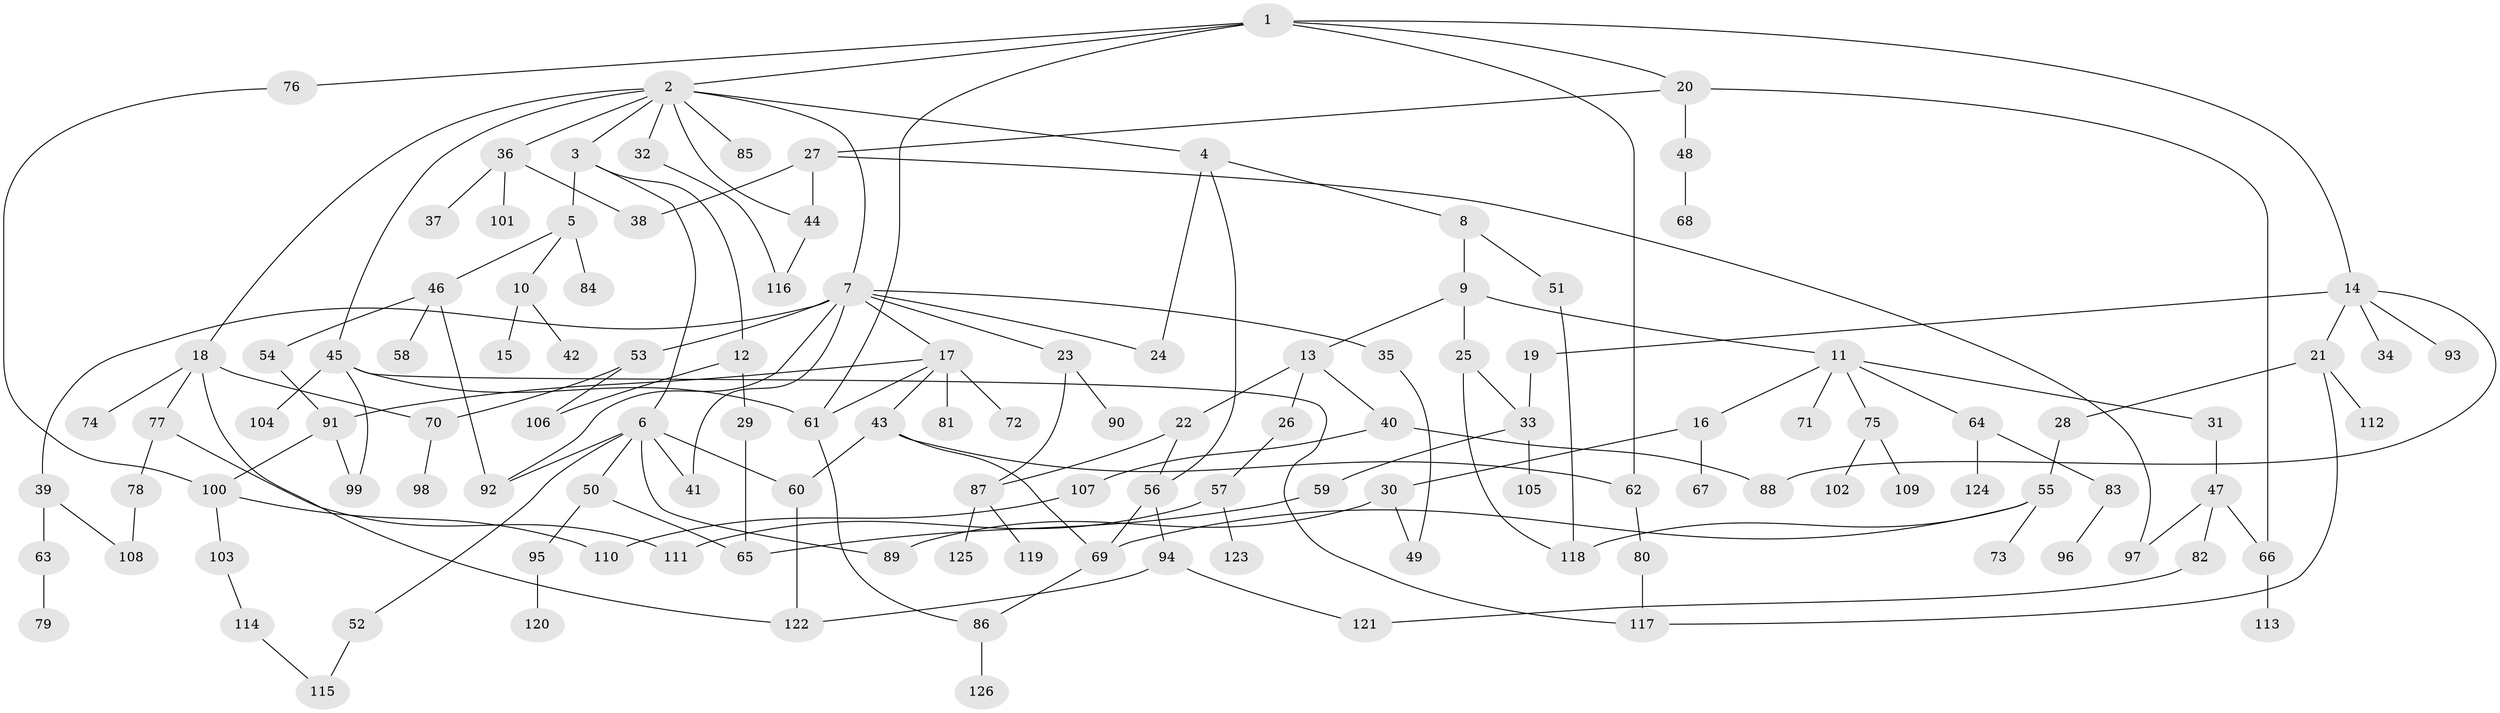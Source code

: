 // coarse degree distribution, {5: 0.0641025641025641, 3: 0.2692307692307692, 2: 0.2948717948717949, 4: 0.11538461538461539, 9: 0.02564102564102564, 7: 0.038461538461538464, 1: 0.16666666666666666, 6: 0.02564102564102564}
// Generated by graph-tools (version 1.1) at 2025/36/03/04/25 23:36:04]
// undirected, 126 vertices, 165 edges
graph export_dot {
  node [color=gray90,style=filled];
  1;
  2;
  3;
  4;
  5;
  6;
  7;
  8;
  9;
  10;
  11;
  12;
  13;
  14;
  15;
  16;
  17;
  18;
  19;
  20;
  21;
  22;
  23;
  24;
  25;
  26;
  27;
  28;
  29;
  30;
  31;
  32;
  33;
  34;
  35;
  36;
  37;
  38;
  39;
  40;
  41;
  42;
  43;
  44;
  45;
  46;
  47;
  48;
  49;
  50;
  51;
  52;
  53;
  54;
  55;
  56;
  57;
  58;
  59;
  60;
  61;
  62;
  63;
  64;
  65;
  66;
  67;
  68;
  69;
  70;
  71;
  72;
  73;
  74;
  75;
  76;
  77;
  78;
  79;
  80;
  81;
  82;
  83;
  84;
  85;
  86;
  87;
  88;
  89;
  90;
  91;
  92;
  93;
  94;
  95;
  96;
  97;
  98;
  99;
  100;
  101;
  102;
  103;
  104;
  105;
  106;
  107;
  108;
  109;
  110;
  111;
  112;
  113;
  114;
  115;
  116;
  117;
  118;
  119;
  120;
  121;
  122;
  123;
  124;
  125;
  126;
  1 -- 2;
  1 -- 14;
  1 -- 20;
  1 -- 61;
  1 -- 62;
  1 -- 76;
  2 -- 3;
  2 -- 4;
  2 -- 7;
  2 -- 18;
  2 -- 32;
  2 -- 36;
  2 -- 45;
  2 -- 85;
  2 -- 44;
  3 -- 5;
  3 -- 6;
  3 -- 12;
  4 -- 8;
  4 -- 56;
  4 -- 24;
  5 -- 10;
  5 -- 46;
  5 -- 84;
  6 -- 41;
  6 -- 50;
  6 -- 52;
  6 -- 60;
  6 -- 92;
  6 -- 89;
  7 -- 17;
  7 -- 23;
  7 -- 24;
  7 -- 35;
  7 -- 39;
  7 -- 53;
  7 -- 92;
  7 -- 41;
  8 -- 9;
  8 -- 51;
  9 -- 11;
  9 -- 13;
  9 -- 25;
  10 -- 15;
  10 -- 42;
  11 -- 16;
  11 -- 31;
  11 -- 64;
  11 -- 71;
  11 -- 75;
  12 -- 29;
  12 -- 106;
  13 -- 22;
  13 -- 26;
  13 -- 40;
  14 -- 19;
  14 -- 21;
  14 -- 34;
  14 -- 93;
  14 -- 88;
  16 -- 30;
  16 -- 67;
  17 -- 43;
  17 -- 72;
  17 -- 81;
  17 -- 91;
  17 -- 61;
  18 -- 70;
  18 -- 74;
  18 -- 77;
  18 -- 122;
  19 -- 33;
  20 -- 27;
  20 -- 48;
  20 -- 66;
  21 -- 28;
  21 -- 112;
  21 -- 117;
  22 -- 87;
  22 -- 56;
  23 -- 87;
  23 -- 90;
  25 -- 33;
  25 -- 118;
  26 -- 57;
  27 -- 44;
  27 -- 97;
  27 -- 38;
  28 -- 55;
  29 -- 65;
  30 -- 89;
  30 -- 49;
  31 -- 47;
  32 -- 116;
  33 -- 59;
  33 -- 105;
  35 -- 49;
  36 -- 37;
  36 -- 38;
  36 -- 101;
  39 -- 63;
  39 -- 108;
  40 -- 88;
  40 -- 107;
  43 -- 60;
  43 -- 69;
  43 -- 62;
  44 -- 116;
  45 -- 104;
  45 -- 117;
  45 -- 99;
  45 -- 61;
  46 -- 54;
  46 -- 58;
  46 -- 92;
  47 -- 82;
  47 -- 97;
  47 -- 66;
  48 -- 68;
  50 -- 95;
  50 -- 65;
  51 -- 118;
  52 -- 115;
  53 -- 106;
  53 -- 70;
  54 -- 91;
  55 -- 73;
  55 -- 69;
  55 -- 118;
  56 -- 69;
  56 -- 94;
  57 -- 123;
  57 -- 111;
  59 -- 65;
  60 -- 122;
  61 -- 86;
  62 -- 80;
  63 -- 79;
  64 -- 83;
  64 -- 124;
  66 -- 113;
  69 -- 86;
  70 -- 98;
  75 -- 102;
  75 -- 109;
  76 -- 100;
  77 -- 78;
  77 -- 111;
  78 -- 108;
  80 -- 117;
  82 -- 121;
  83 -- 96;
  86 -- 126;
  87 -- 119;
  87 -- 125;
  91 -- 99;
  91 -- 100;
  94 -- 122;
  94 -- 121;
  95 -- 120;
  100 -- 103;
  100 -- 110;
  103 -- 114;
  107 -- 110;
  114 -- 115;
}
